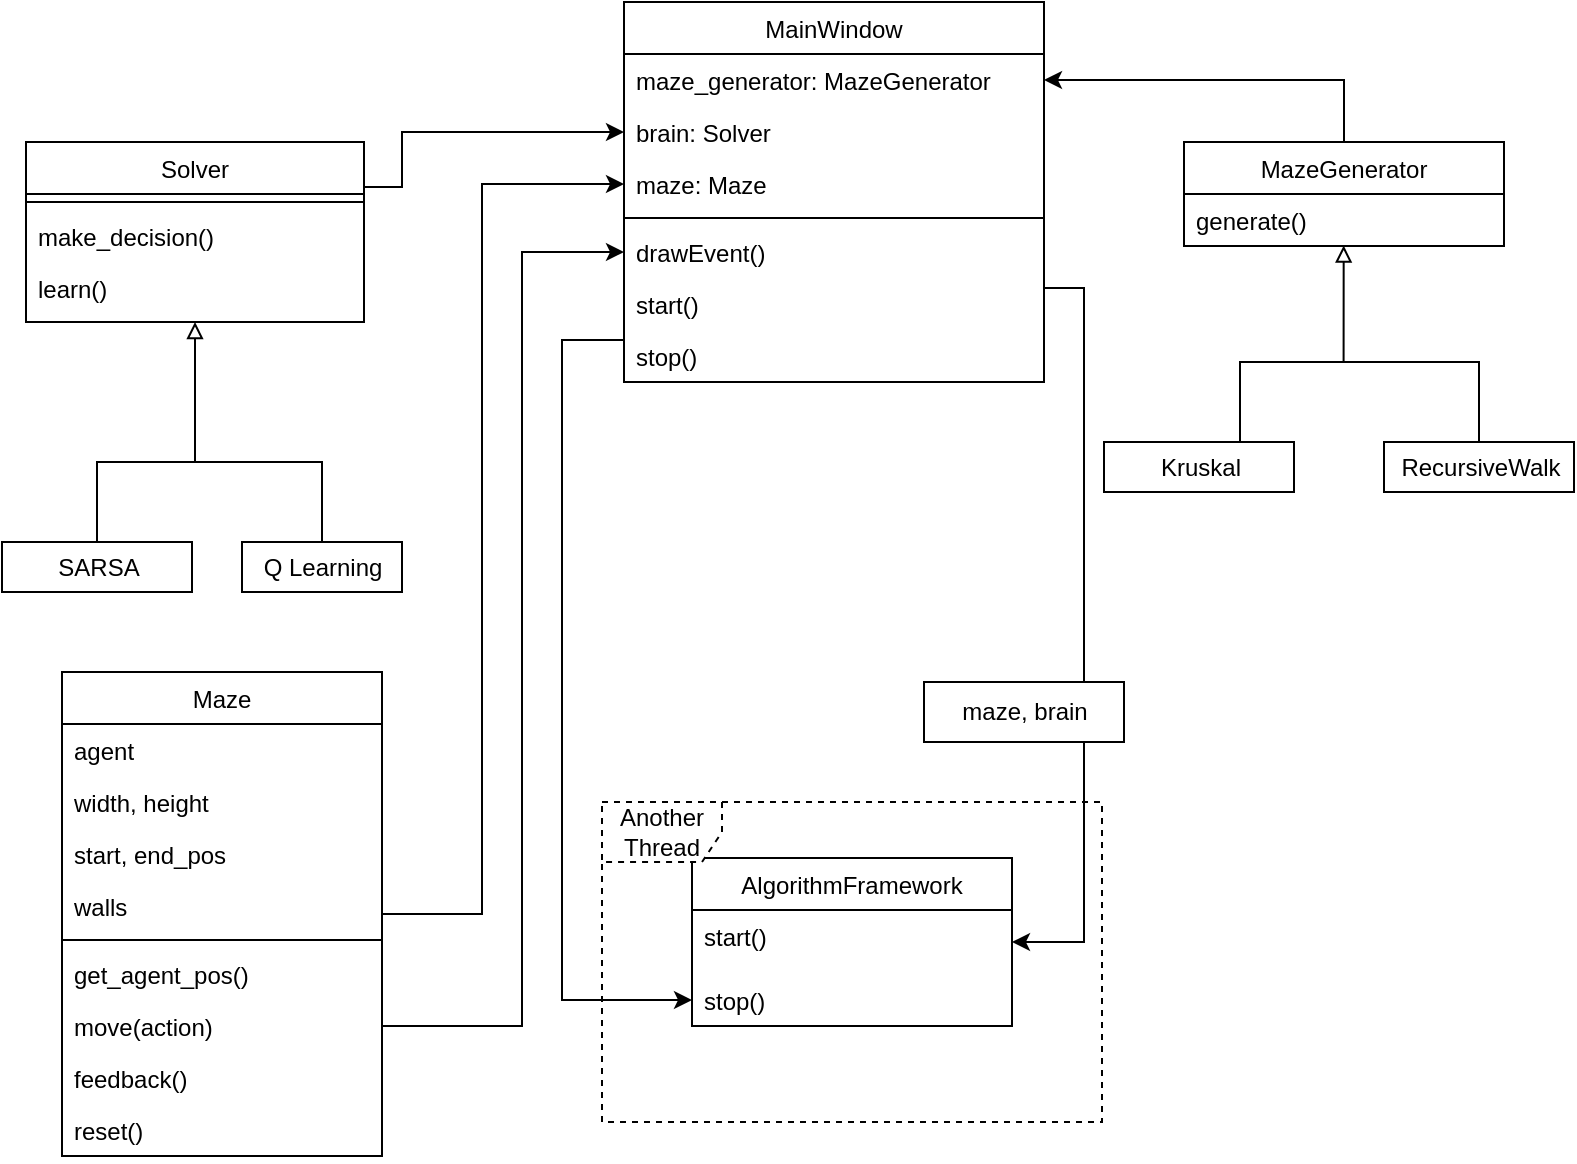 <mxfile version="20.3.0" type="device"><diagram id="C5RBs43oDa-KdzZeNtuy" name="Page-1"><mxGraphModel dx="804" dy="500" grid="1" gridSize="10" guides="1" tooltips="1" connect="1" arrows="1" fold="1" page="1" pageScale="1" pageWidth="827" pageHeight="1169" math="0" shadow="0"><root><mxCell id="WIyWlLk6GJQsqaUBKTNV-0"/><mxCell id="WIyWlLk6GJQsqaUBKTNV-1" parent="WIyWlLk6GJQsqaUBKTNV-0"/><mxCell id="vfi5BLVlFttulR-N0FI6-4" style="edgeStyle=orthogonalEdgeStyle;rounded=0;orthogonalLoop=1;jettySize=auto;html=1;entryX=0;entryY=0.5;entryDx=0;entryDy=0;" edge="1" parent="WIyWlLk6GJQsqaUBKTNV-1" source="zkfFHV4jXpPFQw0GAbJ--6" target="vfi5BLVlFttulR-N0FI6-3"><mxGeometry relative="1" as="geometry"><mxPoint x="251.0" y="350" as="targetPoint"/><Array as="points"><mxPoint x="250" y="706"/><mxPoint x="250" y="341"/></Array></mxGeometry></mxCell><mxCell id="zkfFHV4jXpPFQw0GAbJ--6" value="Maze" style="swimlane;fontStyle=0;align=center;verticalAlign=top;childLayout=stackLayout;horizontal=1;startSize=26;horizontalStack=0;resizeParent=1;resizeLast=0;collapsible=1;marginBottom=0;rounded=0;shadow=0;strokeWidth=1;" parent="WIyWlLk6GJQsqaUBKTNV-1" vertex="1"><mxGeometry x="40" y="585" width="160" height="242" as="geometry"><mxRectangle x="60" y="585" width="160" height="26" as="alternateBounds"/></mxGeometry></mxCell><mxCell id="zkfFHV4jXpPFQw0GAbJ--7" value="agent" style="text;align=left;verticalAlign=top;spacingLeft=4;spacingRight=4;overflow=hidden;rotatable=0;points=[[0,0.5],[1,0.5]];portConstraint=eastwest;" parent="zkfFHV4jXpPFQw0GAbJ--6" vertex="1"><mxGeometry y="26" width="160" height="26" as="geometry"/></mxCell><mxCell id="zkfFHV4jXpPFQw0GAbJ--8" value="width, height" style="text;align=left;verticalAlign=top;spacingLeft=4;spacingRight=4;overflow=hidden;rotatable=0;points=[[0,0.5],[1,0.5]];portConstraint=eastwest;rounded=0;shadow=0;html=0;" parent="zkfFHV4jXpPFQw0GAbJ--6" vertex="1"><mxGeometry y="52" width="160" height="26" as="geometry"/></mxCell><mxCell id="Iyhr8hPYvJm-ZNE2aFvn-0" value="start, end_pos" style="text;align=left;verticalAlign=top;spacingLeft=4;spacingRight=4;overflow=hidden;rotatable=0;points=[[0,0.5],[1,0.5]];portConstraint=eastwest;rounded=0;shadow=0;html=0;" parent="zkfFHV4jXpPFQw0GAbJ--6" vertex="1"><mxGeometry y="78" width="160" height="26" as="geometry"/></mxCell><mxCell id="Iyhr8hPYvJm-ZNE2aFvn-1" value="walls" style="text;align=left;verticalAlign=top;spacingLeft=4;spacingRight=4;overflow=hidden;rotatable=0;points=[[0,0.5],[1,0.5]];portConstraint=eastwest;rounded=0;shadow=0;html=0;" parent="zkfFHV4jXpPFQw0GAbJ--6" vertex="1"><mxGeometry y="104" width="160" height="26" as="geometry"/></mxCell><mxCell id="zkfFHV4jXpPFQw0GAbJ--9" value="" style="line;html=1;strokeWidth=1;align=left;verticalAlign=middle;spacingTop=-1;spacingLeft=3;spacingRight=3;rotatable=0;labelPosition=right;points=[];portConstraint=eastwest;" parent="zkfFHV4jXpPFQw0GAbJ--6" vertex="1"><mxGeometry y="130" width="160" height="8" as="geometry"/></mxCell><mxCell id="zkfFHV4jXpPFQw0GAbJ--11" value="get_agent_pos()" style="text;align=left;verticalAlign=top;spacingLeft=4;spacingRight=4;overflow=hidden;rotatable=0;points=[[0,0.5],[1,0.5]];portConstraint=eastwest;" parent="zkfFHV4jXpPFQw0GAbJ--6" vertex="1"><mxGeometry y="138" width="160" height="26" as="geometry"/></mxCell><mxCell id="Iyhr8hPYvJm-ZNE2aFvn-3" value="move(action)" style="text;align=left;verticalAlign=top;spacingLeft=4;spacingRight=4;overflow=hidden;rotatable=0;points=[[0,0.5],[1,0.5]];portConstraint=eastwest;" parent="zkfFHV4jXpPFQw0GAbJ--6" vertex="1"><mxGeometry y="164" width="160" height="26" as="geometry"/></mxCell><mxCell id="Iyhr8hPYvJm-ZNE2aFvn-4" value="feedback()" style="text;align=left;verticalAlign=top;spacingLeft=4;spacingRight=4;overflow=hidden;rotatable=0;points=[[0,0.5],[1,0.5]];portConstraint=eastwest;" parent="zkfFHV4jXpPFQw0GAbJ--6" vertex="1"><mxGeometry y="190" width="160" height="26" as="geometry"/></mxCell><mxCell id="Iyhr8hPYvJm-ZNE2aFvn-5" value="reset()" style="text;align=left;verticalAlign=top;spacingLeft=4;spacingRight=4;overflow=hidden;rotatable=0;points=[[0,0.5],[1,0.5]];portConstraint=eastwest;" parent="zkfFHV4jXpPFQw0GAbJ--6" vertex="1"><mxGeometry y="216" width="160" height="26" as="geometry"/></mxCell><mxCell id="Iyhr8hPYvJm-ZNE2aFvn-6" value="MainWindow" style="swimlane;fontStyle=0;align=center;verticalAlign=top;childLayout=stackLayout;horizontal=1;startSize=26;horizontalStack=0;resizeParent=1;resizeLast=0;collapsible=1;marginBottom=0;rounded=0;shadow=0;strokeWidth=1;" parent="WIyWlLk6GJQsqaUBKTNV-1" vertex="1"><mxGeometry x="321" y="250" width="210" height="190" as="geometry"><mxRectangle x="130" y="380" width="160" height="26" as="alternateBounds"/></mxGeometry></mxCell><mxCell id="vfi5BLVlFttulR-N0FI6-13" value="maze_generator: MazeGenerator" style="text;align=left;verticalAlign=top;spacingLeft=4;spacingRight=4;overflow=hidden;rotatable=0;points=[[0,0.5],[1,0.5]];portConstraint=eastwest;" vertex="1" parent="Iyhr8hPYvJm-ZNE2aFvn-6"><mxGeometry y="26" width="210" height="26" as="geometry"/></mxCell><mxCell id="vfi5BLVlFttulR-N0FI6-10" value="brain: Solver" style="text;align=left;verticalAlign=top;spacingLeft=4;spacingRight=4;overflow=hidden;rotatable=0;points=[[0,0.5],[1,0.5]];portConstraint=eastwest;" vertex="1" parent="Iyhr8hPYvJm-ZNE2aFvn-6"><mxGeometry y="52" width="210" height="26" as="geometry"/></mxCell><mxCell id="vfi5BLVlFttulR-N0FI6-3" value="maze: Maze" style="text;align=left;verticalAlign=top;spacingLeft=4;spacingRight=4;overflow=hidden;rotatable=0;points=[[0,0.5],[1,0.5]];portConstraint=eastwest;" vertex="1" parent="Iyhr8hPYvJm-ZNE2aFvn-6"><mxGeometry y="78" width="210" height="26" as="geometry"/></mxCell><mxCell id="vfi5BLVlFttulR-N0FI6-37" value="" style="line;html=1;strokeWidth=1;align=left;verticalAlign=middle;spacingTop=-1;spacingLeft=3;spacingRight=3;rotatable=0;labelPosition=right;points=[];portConstraint=eastwest;" vertex="1" parent="Iyhr8hPYvJm-ZNE2aFvn-6"><mxGeometry y="104" width="210" height="8" as="geometry"/></mxCell><mxCell id="Iyhr8hPYvJm-ZNE2aFvn-12" value="drawEvent()" style="text;align=left;verticalAlign=top;spacingLeft=4;spacingRight=4;overflow=hidden;rotatable=0;points=[[0,0.5],[1,0.5]];portConstraint=eastwest;" parent="Iyhr8hPYvJm-ZNE2aFvn-6" vertex="1"><mxGeometry y="112" width="210" height="26" as="geometry"/></mxCell><mxCell id="Iyhr8hPYvJm-ZNE2aFvn-14" value="start()" style="text;align=left;verticalAlign=top;spacingLeft=4;spacingRight=4;overflow=hidden;rotatable=0;points=[[0,0.5],[1,0.5]];portConstraint=eastwest;" parent="Iyhr8hPYvJm-ZNE2aFvn-6" vertex="1"><mxGeometry y="138" width="210" height="26" as="geometry"/></mxCell><mxCell id="vfi5BLVlFttulR-N0FI6-12" value="stop()" style="text;align=left;verticalAlign=top;spacingLeft=4;spacingRight=4;overflow=hidden;rotatable=0;points=[[0,0.5],[1,0.5]];portConstraint=eastwest;" vertex="1" parent="Iyhr8hPYvJm-ZNE2aFvn-6"><mxGeometry y="164" width="210" height="26" as="geometry"/></mxCell><mxCell id="Iyhr8hPYvJm-ZNE2aFvn-22" value="AlgorithmFramework" style="swimlane;fontStyle=0;childLayout=stackLayout;horizontal=1;startSize=26;fillColor=none;horizontalStack=0;resizeParent=1;resizeParentMax=0;resizeLast=0;collapsible=1;marginBottom=0;" parent="WIyWlLk6GJQsqaUBKTNV-1" vertex="1"><mxGeometry x="355" y="678" width="160" height="84" as="geometry"/></mxCell><mxCell id="Iyhr8hPYvJm-ZNE2aFvn-23" value="start()" style="text;strokeColor=none;fillColor=none;align=left;verticalAlign=top;spacingLeft=4;spacingRight=4;overflow=hidden;rotatable=0;points=[[0,0.5],[1,0.5]];portConstraint=eastwest;" parent="Iyhr8hPYvJm-ZNE2aFvn-22" vertex="1"><mxGeometry y="26" width="160" height="32" as="geometry"/></mxCell><mxCell id="Iyhr8hPYvJm-ZNE2aFvn-24" value="stop()" style="text;strokeColor=none;fillColor=none;align=left;verticalAlign=top;spacingLeft=4;spacingRight=4;overflow=hidden;rotatable=0;points=[[0,0.5],[1,0.5]];portConstraint=eastwest;" parent="Iyhr8hPYvJm-ZNE2aFvn-22" vertex="1"><mxGeometry y="58" width="160" height="26" as="geometry"/></mxCell><mxCell id="vfi5BLVlFttulR-N0FI6-0" style="edgeStyle=orthogonalEdgeStyle;rounded=0;orthogonalLoop=1;jettySize=auto;html=1;entryX=0;entryY=0.5;entryDx=0;entryDy=0;exitX=1;exitY=0.5;exitDx=0;exitDy=0;" edge="1" parent="WIyWlLk6GJQsqaUBKTNV-1" source="Iyhr8hPYvJm-ZNE2aFvn-3" target="Iyhr8hPYvJm-ZNE2aFvn-12"><mxGeometry relative="1" as="geometry"><Array as="points"><mxPoint x="270" y="762"/><mxPoint x="270" y="375"/></Array></mxGeometry></mxCell><mxCell id="vfi5BLVlFttulR-N0FI6-15" style="edgeStyle=orthogonalEdgeStyle;rounded=0;orthogonalLoop=1;jettySize=auto;html=1;entryX=1;entryY=0.5;entryDx=0;entryDy=0;" edge="1" parent="WIyWlLk6GJQsqaUBKTNV-1" source="vfi5BLVlFttulR-N0FI6-5" target="vfi5BLVlFttulR-N0FI6-13"><mxGeometry relative="1" as="geometry"/></mxCell><mxCell id="vfi5BLVlFttulR-N0FI6-5" value="MazeGenerator" style="swimlane;fontStyle=0;childLayout=stackLayout;horizontal=1;startSize=26;fillColor=none;horizontalStack=0;resizeParent=1;resizeParentMax=0;resizeLast=0;collapsible=1;marginBottom=0;" vertex="1" parent="WIyWlLk6GJQsqaUBKTNV-1"><mxGeometry x="601" y="320" width="160" height="52" as="geometry"/></mxCell><mxCell id="vfi5BLVlFttulR-N0FI6-6" value="generate()" style="text;strokeColor=none;fillColor=none;align=left;verticalAlign=top;spacingLeft=4;spacingRight=4;overflow=hidden;rotatable=0;points=[[0,0.5],[1,0.5]];portConstraint=eastwest;" vertex="1" parent="vfi5BLVlFttulR-N0FI6-5"><mxGeometry y="26" width="160" height="26" as="geometry"/></mxCell><mxCell id="vfi5BLVlFttulR-N0FI6-20" style="edgeStyle=orthogonalEdgeStyle;rounded=0;orthogonalLoop=1;jettySize=auto;html=1;endArrow=none;endFill=0;" edge="1" parent="WIyWlLk6GJQsqaUBKTNV-1" source="vfi5BLVlFttulR-N0FI6-17"><mxGeometry relative="1" as="geometry"><mxPoint x="681" y="430" as="targetPoint"/><Array as="points"><mxPoint x="629" y="430"/><mxPoint x="681" y="430"/></Array></mxGeometry></mxCell><mxCell id="vfi5BLVlFttulR-N0FI6-17" value="Kruskal" style="html=1;" vertex="1" parent="WIyWlLk6GJQsqaUBKTNV-1"><mxGeometry x="561" y="470" width="95" height="25" as="geometry"/></mxCell><mxCell id="vfi5BLVlFttulR-N0FI6-21" style="edgeStyle=orthogonalEdgeStyle;rounded=0;orthogonalLoop=1;jettySize=auto;html=1;endArrow=block;endFill=0;entryX=0.499;entryY=0.992;entryDx=0;entryDy=0;entryPerimeter=0;" edge="1" parent="WIyWlLk6GJQsqaUBKTNV-1" source="vfi5BLVlFttulR-N0FI6-18" target="vfi5BLVlFttulR-N0FI6-6"><mxGeometry relative="1" as="geometry"><mxPoint x="681" y="400" as="targetPoint"/><Array as="points"><mxPoint x="749" y="430"/><mxPoint x="681" y="430"/></Array></mxGeometry></mxCell><mxCell id="vfi5BLVlFttulR-N0FI6-18" value="RecursiveWalk" style="html=1;" vertex="1" parent="WIyWlLk6GJQsqaUBKTNV-1"><mxGeometry x="701" y="470" width="95" height="25" as="geometry"/></mxCell><mxCell id="vfi5BLVlFttulR-N0FI6-22" style="edgeStyle=orthogonalEdgeStyle;rounded=0;orthogonalLoop=1;jettySize=auto;html=1;endArrow=classic;endFill=1;entryX=1;entryY=0.5;entryDx=0;entryDy=0;" edge="1" parent="WIyWlLk6GJQsqaUBKTNV-1" source="Iyhr8hPYvJm-ZNE2aFvn-14" target="Iyhr8hPYvJm-ZNE2aFvn-23"><mxGeometry relative="1" as="geometry"><mxPoint x="541" y="720" as="targetPoint"/><Array as="points"><mxPoint x="551" y="393"/><mxPoint x="551" y="720"/></Array></mxGeometry></mxCell><mxCell id="vfi5BLVlFttulR-N0FI6-23" style="edgeStyle=orthogonalEdgeStyle;rounded=0;orthogonalLoop=1;jettySize=auto;html=1;exitX=0;exitY=0.5;exitDx=0;exitDy=0;entryX=0;entryY=0.5;entryDx=0;entryDy=0;endArrow=classic;endFill=1;" edge="1" parent="WIyWlLk6GJQsqaUBKTNV-1" source="vfi5BLVlFttulR-N0FI6-12" target="Iyhr8hPYvJm-ZNE2aFvn-24"><mxGeometry relative="1" as="geometry"><Array as="points"><mxPoint x="321" y="419"/><mxPoint x="290" y="419"/><mxPoint x="290" y="749"/></Array></mxGeometry></mxCell><mxCell id="vfi5BLVlFttulR-N0FI6-24" value="Another&lt;br&gt;Thread" style="shape=umlFrame;whiteSpace=wrap;html=1;dashed=1;" vertex="1" parent="WIyWlLk6GJQsqaUBKTNV-1"><mxGeometry x="310" y="650" width="250" height="160" as="geometry"/></mxCell><mxCell id="vfi5BLVlFttulR-N0FI6-25" value="maze, brain" style="html=1;" vertex="1" parent="WIyWlLk6GJQsqaUBKTNV-1"><mxGeometry x="471" y="590" width="100" height="30" as="geometry"/></mxCell><mxCell id="vfi5BLVlFttulR-N0FI6-38" style="edgeStyle=orthogonalEdgeStyle;rounded=0;orthogonalLoop=1;jettySize=auto;html=1;exitX=1;exitY=0.25;exitDx=0;exitDy=0;entryX=0;entryY=0.5;entryDx=0;entryDy=0;endArrow=classic;endFill=1;" edge="1" parent="WIyWlLk6GJQsqaUBKTNV-1" source="vfi5BLVlFttulR-N0FI6-27" target="vfi5BLVlFttulR-N0FI6-10"><mxGeometry relative="1" as="geometry"><Array as="points"><mxPoint x="210" y="342"/><mxPoint x="210" y="315"/></Array></mxGeometry></mxCell><mxCell id="vfi5BLVlFttulR-N0FI6-27" value="Solver" style="swimlane;fontStyle=0;align=center;verticalAlign=top;childLayout=stackLayout;horizontal=1;startSize=26;horizontalStack=0;resizeParent=1;resizeLast=0;collapsible=1;marginBottom=0;rounded=0;shadow=0;strokeWidth=1;" vertex="1" parent="WIyWlLk6GJQsqaUBKTNV-1"><mxGeometry x="22" y="320" width="169" height="90" as="geometry"><mxRectangle x="130" y="380" width="160" height="26" as="alternateBounds"/></mxGeometry></mxCell><mxCell id="vfi5BLVlFttulR-N0FI6-32" value="" style="line;html=1;strokeWidth=1;align=left;verticalAlign=middle;spacingTop=-1;spacingLeft=3;spacingRight=3;rotatable=0;labelPosition=right;points=[];portConstraint=eastwest;" vertex="1" parent="vfi5BLVlFttulR-N0FI6-27"><mxGeometry y="26" width="169" height="8" as="geometry"/></mxCell><mxCell id="vfi5BLVlFttulR-N0FI6-33" value="make_decision()" style="text;align=left;verticalAlign=top;spacingLeft=4;spacingRight=4;overflow=hidden;rotatable=0;points=[[0,0.5],[1,0.5]];portConstraint=eastwest;" vertex="1" parent="vfi5BLVlFttulR-N0FI6-27"><mxGeometry y="34" width="169" height="26" as="geometry"/></mxCell><mxCell id="vfi5BLVlFttulR-N0FI6-34" value="learn()" style="text;align=left;verticalAlign=top;spacingLeft=4;spacingRight=4;overflow=hidden;rotatable=0;points=[[0,0.5],[1,0.5]];portConstraint=eastwest;" vertex="1" parent="vfi5BLVlFttulR-N0FI6-27"><mxGeometry y="60" width="169" height="26" as="geometry"/></mxCell><mxCell id="vfi5BLVlFttulR-N0FI6-39" style="edgeStyle=orthogonalEdgeStyle;rounded=0;orthogonalLoop=1;jettySize=auto;html=1;endArrow=block;endFill=0;entryX=0.5;entryY=1;entryDx=0;entryDy=0;exitX=0.5;exitY=0;exitDx=0;exitDy=0;" edge="1" parent="WIyWlLk6GJQsqaUBKTNV-1" source="vfi5BLVlFttulR-N0FI6-40" target="vfi5BLVlFttulR-N0FI6-27"><mxGeometry relative="1" as="geometry"><mxPoint x="110.01" y="420.002" as="targetPoint"/><mxPoint x="177.67" y="518.21" as="sourcePoint"/><Array as="points"><mxPoint x="170" y="480"/><mxPoint x="107" y="480"/></Array></mxGeometry></mxCell><mxCell id="vfi5BLVlFttulR-N0FI6-40" value="Q Learning" style="html=1;" vertex="1" parent="WIyWlLk6GJQsqaUBKTNV-1"><mxGeometry x="130" y="520" width="80" height="25" as="geometry"/></mxCell><mxCell id="vfi5BLVlFttulR-N0FI6-42" style="edgeStyle=orthogonalEdgeStyle;rounded=0;orthogonalLoop=1;jettySize=auto;html=1;endArrow=none;endFill=0;exitX=0.5;exitY=0;exitDx=0;exitDy=0;" edge="1" parent="WIyWlLk6GJQsqaUBKTNV-1" source="vfi5BLVlFttulR-N0FI6-43"><mxGeometry relative="1" as="geometry"><mxPoint x="50" y="520" as="sourcePoint"/><mxPoint x="110" y="480" as="targetPoint"/><Array as="points"><mxPoint x="58" y="480"/></Array></mxGeometry></mxCell><mxCell id="vfi5BLVlFttulR-N0FI6-43" value="SARSA" style="html=1;" vertex="1" parent="WIyWlLk6GJQsqaUBKTNV-1"><mxGeometry x="10" y="520" width="95" height="25" as="geometry"/></mxCell></root></mxGraphModel></diagram></mxfile>